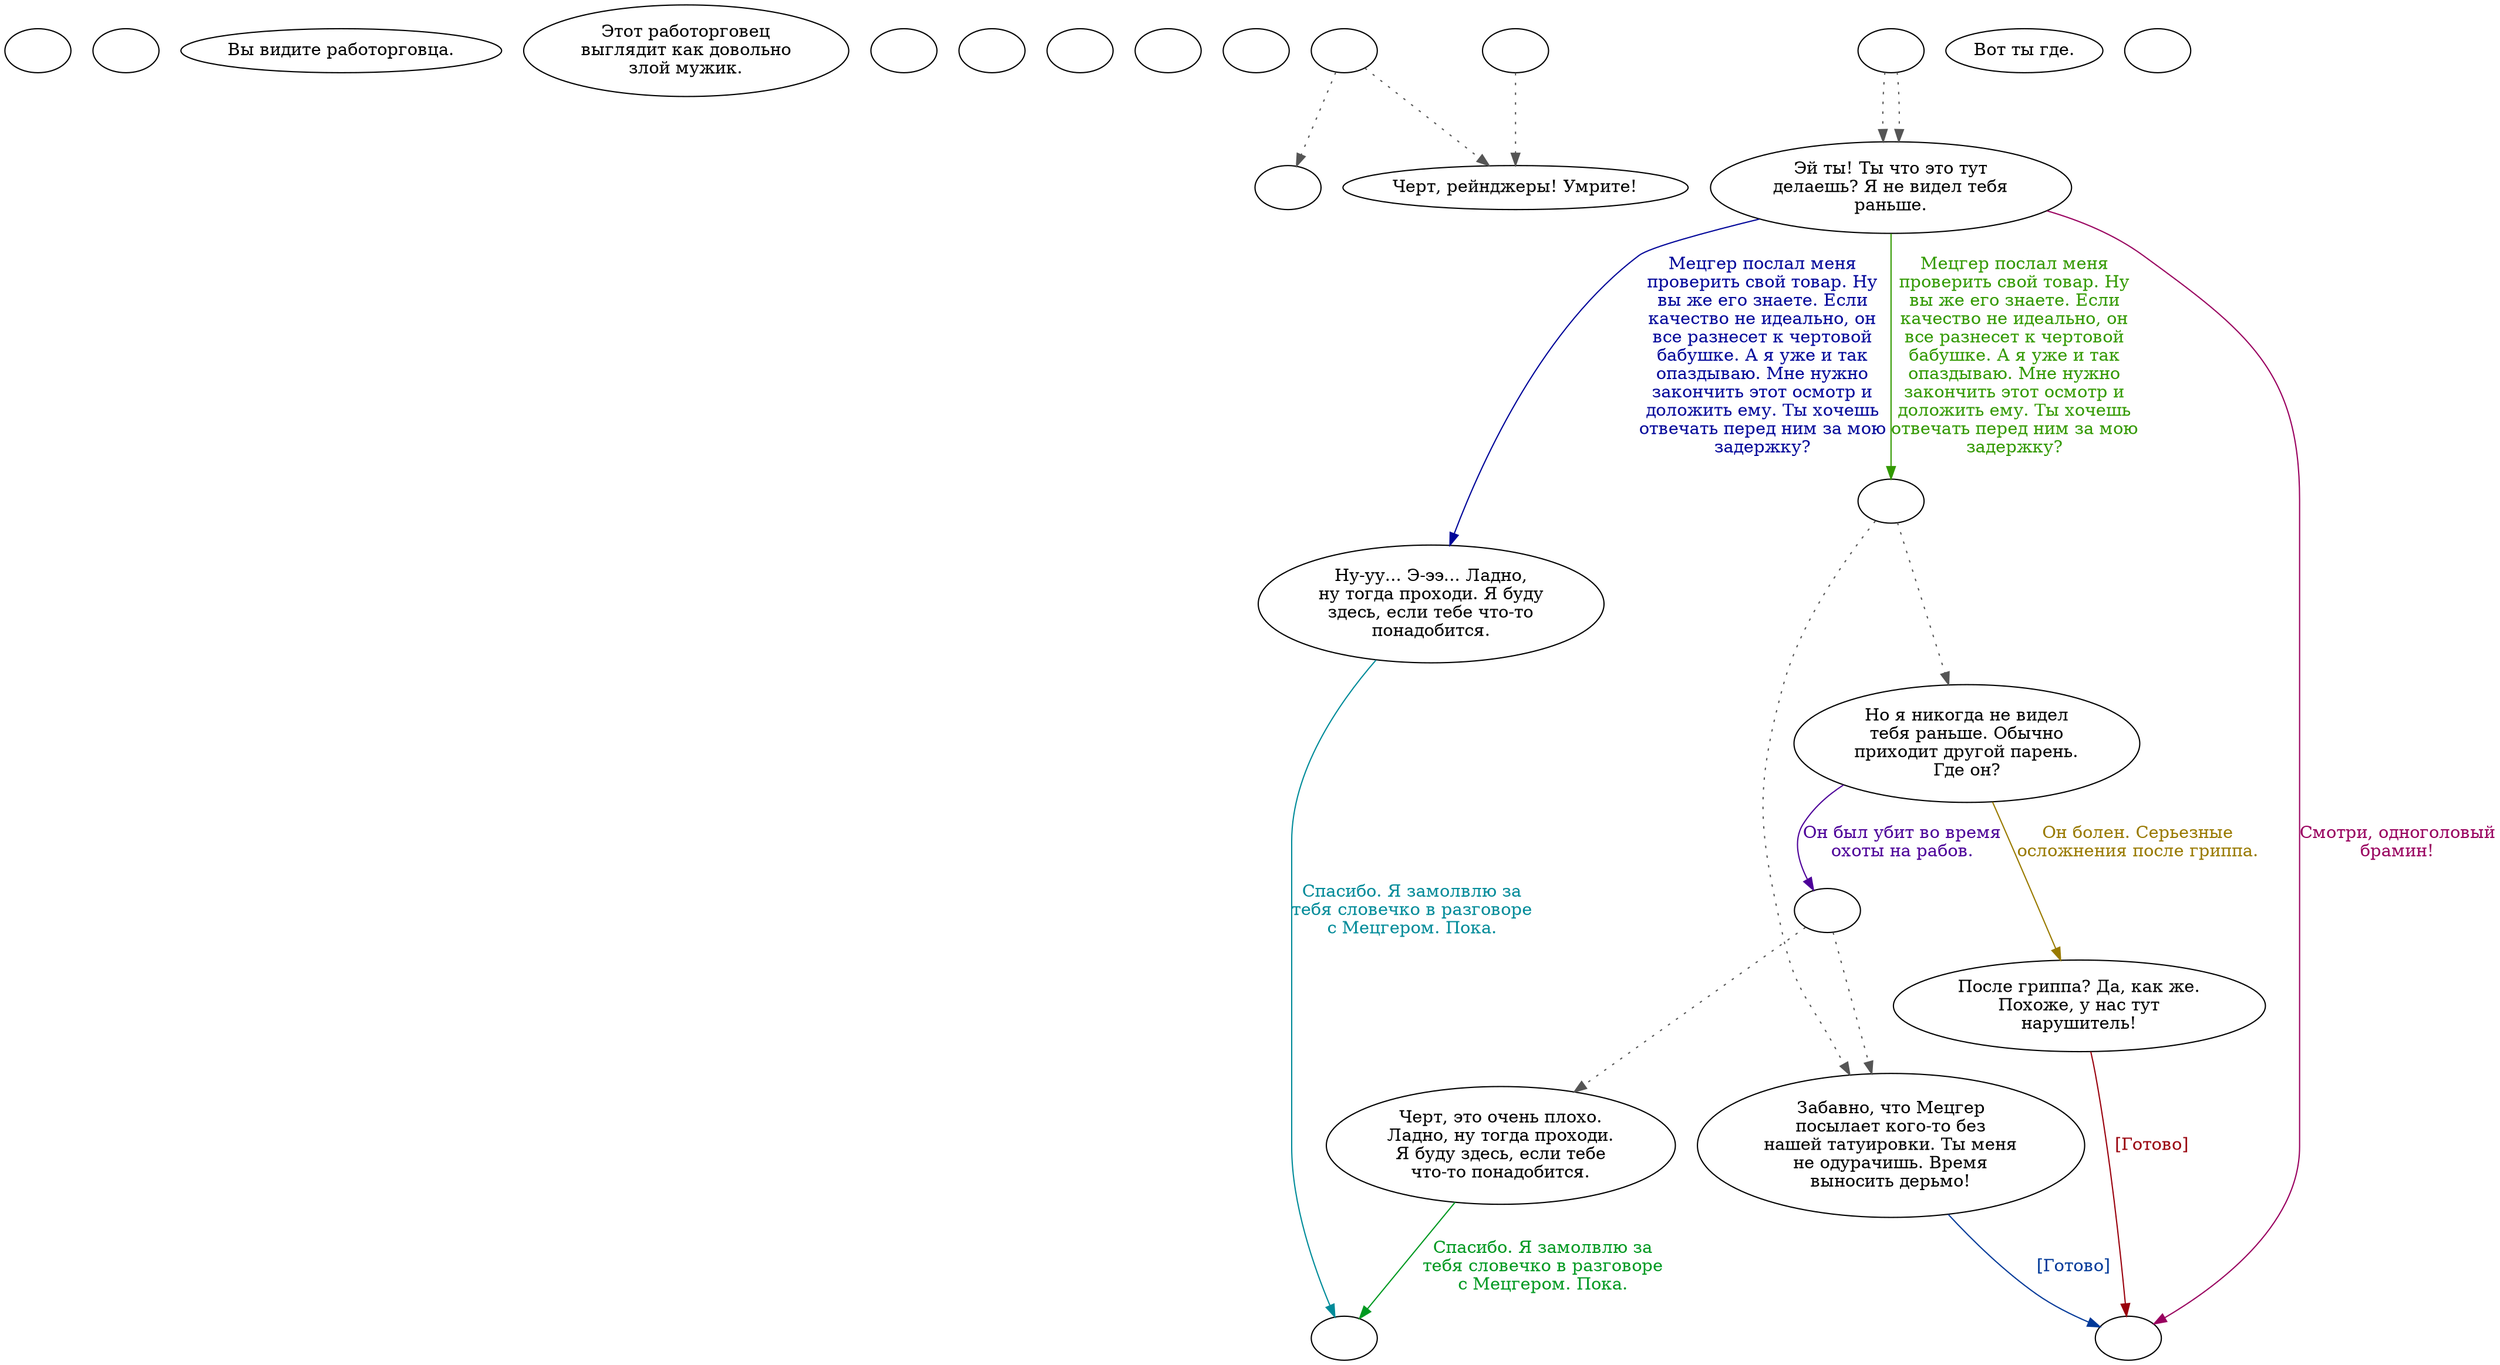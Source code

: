 digraph slvcc5 {
  "start" [style=filled       fillcolor="#FFFFFF"       color="#000000"]
  "start" [label=""]
  "use_p_proc" [style=filled       fillcolor="#FFFFFF"       color="#000000"]
  "use_p_proc" [label=""]
  "look_at_p_proc" [style=filled       fillcolor="#FFFFFF"       color="#000000"]
  "look_at_p_proc" [label="Вы видите работорговца."]
  "description_p_proc" [style=filled       fillcolor="#FFFFFF"       color="#000000"]
  "description_p_proc" [label="Этот работорговец\nвыглядит как довольно\nзлой мужик."]
  "use_skill_on_p_proc" [style=filled       fillcolor="#FFFFFF"       color="#000000"]
  "use_skill_on_p_proc" [label=""]
  "use_obj_on_p_proc" [style=filled       fillcolor="#FFFFFF"       color="#000000"]
  "use_obj_on_p_proc" [label=""]
  "damage_p_proc" [style=filled       fillcolor="#FFFFFF"       color="#000000"]
  "damage_p_proc" [label=""]
  "map_enter_p_proc" [style=filled       fillcolor="#FFFFFF"       color="#000000"]
  "map_enter_p_proc" [label=""]
  "map_update_p_proc" [style=filled       fillcolor="#FFFFFF"       color="#000000"]
  "map_update_p_proc" [label=""]
  "talk_p_proc" [style=filled       fillcolor="#FFFFFF"       color="#000000"]
  "talk_p_proc" -> "Node001" [style=dotted color="#555555"]
  "talk_p_proc" -> "Node002" [style=dotted color="#555555"]
  "talk_p_proc" [label=""]
  "Node001" [style=filled       fillcolor="#FFFFFF"       color="#000000"]
  "Node001" [label="Черт, рейнджеры! Умрите!"]
  "Node002" [style=filled       fillcolor="#FFFFFF"       color="#000000"]
  "Node002" [label=""]
  "Node003" [style=filled       fillcolor="#FFFFFF"       color="#000000"]
  "Node003" [label="Эй ты! Ты что это тут\nделаешь? Я не видел тебя\nраньше."]
  "Node003" -> "Node004" [label="Мецгер послал меня\nпроверить свой товар. Ну\nвы же его знаете. Если\nкачество не идеально, он\nвсе разнесет к чертовой\nбабушке. А я уже и так\nопаздываю. Мне нужно\nзакончить этот осмотр и\nдоложить ему. Ты хочешь\nотвечать перед ним за мою\nзадержку?" color="#000599" fontcolor="#000599"]
  "Node003" -> "Node900" [label="Мецгер послал меня\nпроверить свой товар. Ну\nвы же его знаете. Если\nкачество не идеально, он\nвсе разнесет к чертовой\nбабушке. А я уже и так\nопаздываю. Мне нужно\nзакончить этот осмотр и\nдоложить ему. Ты хочешь\nотвечать перед ним за мою\nзадержку?" color="#329900" fontcolor="#329900"]
  "Node003" -> "Node998" [label="Смотри, одноголовый\nбрамин!" color="#99005F" fontcolor="#99005F"]
  "Node004" [style=filled       fillcolor="#FFFFFF"       color="#000000"]
  "Node004" [label="Ну-уу... Э-ээ... Ладно,\nну тогда проходи. Я буду\nздесь, если тебе что-то\nпонадобится."]
  "Node004" -> "Node092" [label="Спасибо. Я замолвлю за\nтебя словечко в разговоре\nс Мецгером. Пока." color="#008B99" fontcolor="#008B99"]
  "Node005" [style=filled       fillcolor="#FFFFFF"       color="#000000"]
  "Node005" [label="Но я никогда не видел\nтебя раньше. Обычно\nприходит другой парень.\nГде он?"]
  "Node005" -> "Node007" [label="Он болен. Серьезные\nосложнения после гриппа." color="#997A00" fontcolor="#997A00"]
  "Node005" -> "Node901" [label="Он был убит во время\nохоты на рабов." color="#4D0099" fontcolor="#4D0099"]
  "Node006" [style=filled       fillcolor="#FFFFFF"       color="#000000"]
  "Node006" [label="Черт, это очень плохо.\nЛадно, ну тогда проходи.\nЯ буду здесь, если тебе\nчто-то понадобится."]
  "Node006" -> "Node092" [label="Спасибо. Я замолвлю за\nтебя словечко в разговоре\nс Мецгером. Пока." color="#009921" fontcolor="#009921"]
  "Node007" [style=filled       fillcolor="#FFFFFF"       color="#000000"]
  "Node007" [label="После гриппа? Да, как же.\nПохоже, у нас тут\nнарушитель!"]
  "Node007" -> "Node998" [label="[Готово]" color="#99000C" fontcolor="#99000C"]
  "Node008" [style=filled       fillcolor="#FFFFFF"       color="#000000"]
  "Node008" [label="Забавно, что Мецгер\nпосылает кого-то без\nнашей татуировки. Ты меня\nне одурачишь. Время\nвыносить дерьмо!"]
  "Node008" -> "Node998" [label="[Готово]" color="#003999" fontcolor="#003999"]
  "Node900" [style=filled       fillcolor="#FFFFFF"       color="#000000"]
  "Node900" -> "Node005" [style=dotted color="#555555"]
  "Node900" -> "Node008" [style=dotted color="#555555"]
  "Node900" [label=""]
  "Node901" [style=filled       fillcolor="#FFFFFF"       color="#000000"]
  "Node901" -> "Node006" [style=dotted color="#555555"]
  "Node901" -> "Node008" [style=dotted color="#555555"]
  "Node901" [label=""]
  "Node998" [style=filled       fillcolor="#FFFFFF"       color="#000000"]
  "Node998" [label=""]
  "Node092" [style=filled       fillcolor="#FFFFFF"       color="#000000"]
  "Node092" [label=""]
  "timed_event_p_proc" [style=filled       fillcolor="#FFFFFF"       color="#000000"]
  "timed_event_p_proc" -> "Node003" [style=dotted color="#555555"]
  "timed_event_p_proc" -> "Node003" [style=dotted color="#555555"]
  "timed_event_p_proc" [label=""]
  "destroy_p_proc" [style=filled       fillcolor="#FFFFFF"       color="#000000"]
  "destroy_p_proc" [label="Вот ты где."]
  "critter_p_proc" [style=filled       fillcolor="#FFFFFF"       color="#000000"]
  "critter_p_proc" -> "Node001" [style=dotted color="#555555"]
  "critter_p_proc" [label=""]
  "pickup_p_proc" [style=filled       fillcolor="#FFFFFF"       color="#000000"]
  "pickup_p_proc" [label=""]
}
